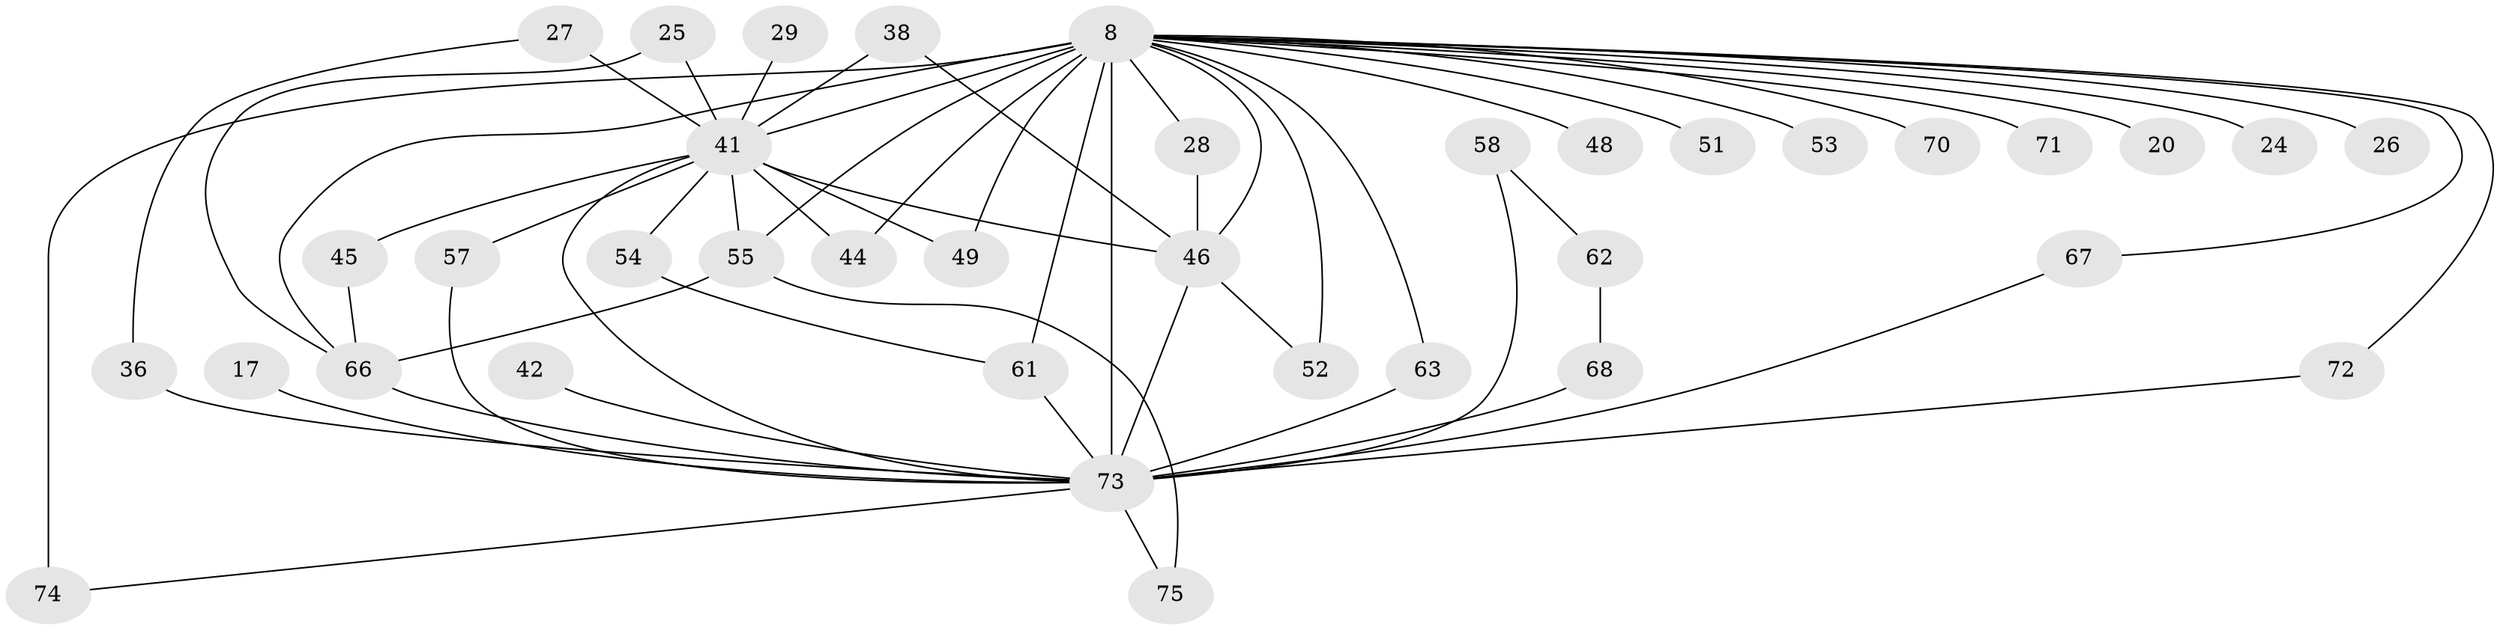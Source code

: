 // original degree distribution, {18: 0.013333333333333334, 22: 0.013333333333333334, 23: 0.02666666666666667, 19: 0.02666666666666667, 17: 0.013333333333333334, 10: 0.013333333333333334, 21: 0.013333333333333334, 13: 0.013333333333333334, 3: 0.13333333333333333, 2: 0.6, 5: 0.04, 4: 0.08, 6: 0.013333333333333334}
// Generated by graph-tools (version 1.1) at 2025/47/03/04/25 21:47:14]
// undirected, 37 vertices, 59 edges
graph export_dot {
graph [start="1"]
  node [color=gray90,style=filled];
  8 [super="+3+5"];
  17;
  20;
  24;
  25;
  26;
  27 [super="+15"];
  28;
  29;
  36;
  38;
  41 [super="+40+12"];
  42;
  44;
  45;
  46 [super="+43+9"];
  48;
  49;
  51;
  52;
  53;
  54;
  55 [super="+18+50"];
  57;
  58;
  61 [super="+34"];
  62;
  63;
  66 [super="+65+60"];
  67;
  68 [super="+64"];
  70;
  71;
  72;
  73 [super="+33+7+21"];
  74 [super="+69"];
  75;
  8 -- 20 [weight=2];
  8 -- 24 [weight=2];
  8 -- 26 [weight=2];
  8 -- 28;
  8 -- 41 [weight=14];
  8 -- 48 [weight=2];
  8 -- 51 [weight=2];
  8 -- 53 [weight=2];
  8 -- 55 [weight=5];
  8 -- 63;
  8 -- 67;
  8 -- 70 [weight=2];
  8 -- 73 [weight=11];
  8 -- 71 [weight=2];
  8 -- 44;
  8 -- 49;
  8 -- 52;
  8 -- 72;
  8 -- 61 [weight=3];
  8 -- 46 [weight=9];
  8 -- 66 [weight=2];
  8 -- 74 [weight=2];
  17 -- 73 [weight=2];
  25 -- 66;
  25 -- 41 [weight=2];
  27 -- 36;
  27 -- 41 [weight=3];
  28 -- 46;
  29 -- 41;
  36 -- 73;
  38 -- 46;
  38 -- 41;
  41 -- 73 [weight=4];
  41 -- 44;
  41 -- 45;
  41 -- 46 [weight=4];
  41 -- 49;
  41 -- 54;
  41 -- 55 [weight=2];
  41 -- 57;
  42 -- 73;
  45 -- 66;
  46 -- 73 [weight=7];
  46 -- 52;
  54 -- 61;
  55 -- 75;
  55 -- 66;
  57 -- 73;
  58 -- 62;
  58 -- 73 [weight=2];
  61 -- 73;
  62 -- 68;
  63 -- 73;
  66 -- 73 [weight=3];
  67 -- 73;
  68 -- 73 [weight=4];
  72 -- 73;
  73 -- 75;
  73 -- 74;
}
